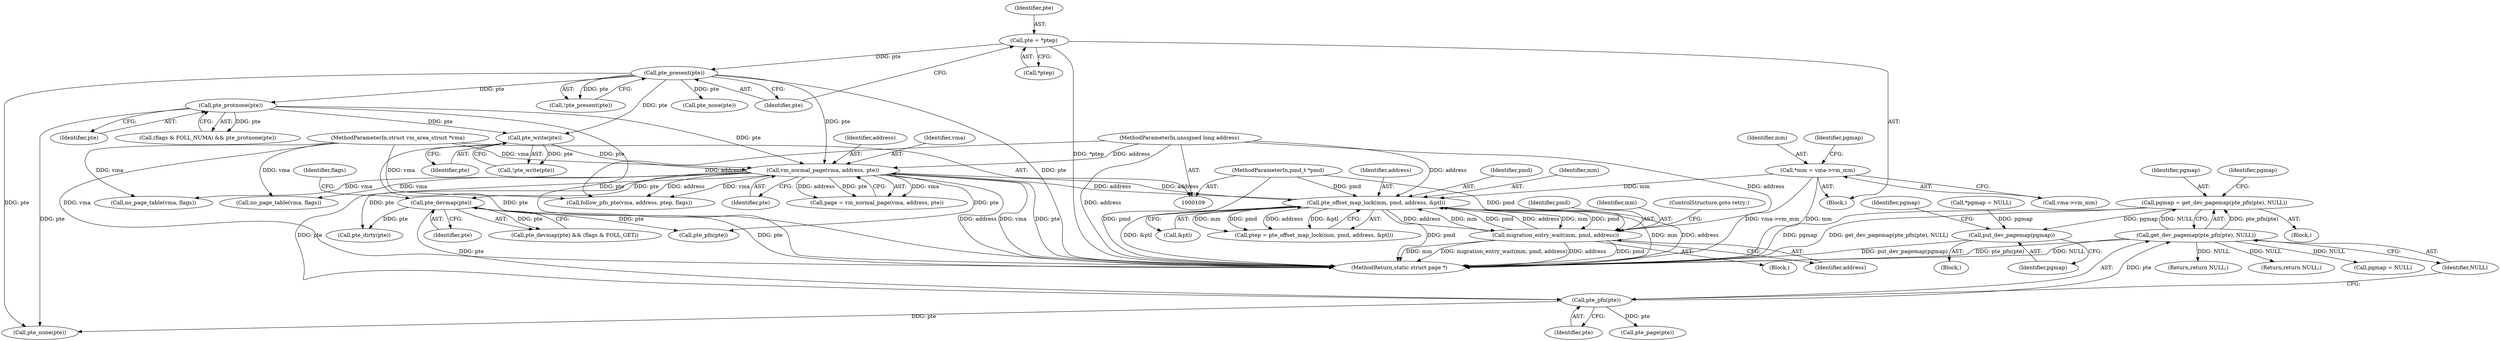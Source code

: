 digraph "0_linux_19be0eaffa3ac7d8eb6784ad9bdbc7d67ed8e619_0@pointer" {
"1000224" [label="(Call,pgmap = get_dev_pagemap(pte_pfn(pte), NULL))"];
"1000226" [label="(Call,get_dev_pagemap(pte_pfn(pte), NULL))"];
"1000227" [label="(Call,pte_pfn(pte))"];
"1000218" [label="(Call,pte_devmap(pte))"];
"1000209" [label="(Call,vm_normal_page(vma, address, pte))"];
"1000110" [label="(MethodParameterIn,struct vm_area_struct *vma)"];
"1000141" [label="(Call,pte_offset_map_lock(mm, pmd, address, &ptl))"];
"1000116" [label="(Call,*mm = vma->vm_mm)"];
"1000180" [label="(Call,migration_entry_wait(mm, pmd, address))"];
"1000112" [label="(MethodParameterIn,pmd_t *pmd)"];
"1000111" [label="(MethodParameterIn,unsigned long address)"];
"1000199" [label="(Call,pte_write(pte))"];
"1000190" [label="(Call,pte_protnone(pte))"];
"1000153" [label="(Call,pte_present(pte))"];
"1000147" [label="(Call,pte = *ptep)"];
"1000319" [label="(Call,put_dev_pagemap(pgmap))"];
"1000116" [label="(Call,*mm = vma->vm_mm)"];
"1000226" [label="(Call,get_dev_pagemap(pte_pfn(pte), NULL))"];
"1000385" [label="(Call,pte_none(pte))"];
"1000184" [label="(ControlStructure,goto retry;)"];
"1000142" [label="(Identifier,mm)"];
"1000111" [label="(MethodParameterIn,unsigned long address)"];
"1000117" [label="(Identifier,mm)"];
"1000219" [label="(Identifier,pte)"];
"1000199" [label="(Call,pte_write(pte))"];
"1000145" [label="(Call,&ptl)"];
"1000182" [label="(Identifier,pmd)"];
"1000221" [label="(Identifier,flags)"];
"1000223" [label="(Block,)"];
"1000114" [label="(Block,)"];
"1000136" [label="(Call,no_page_table(vma, flags))"];
"1000110" [label="(MethodParameterIn,struct vm_area_struct *vma)"];
"1000144" [label="(Identifier,address)"];
"1000180" [label="(Call,migration_entry_wait(mm, pmd, address))"];
"1000225" [label="(Identifier,pgmap)"];
"1000212" [label="(Identifier,pte)"];
"1000205" [label="(Return,return NULL;)"];
"1000207" [label="(Call,page = vm_normal_page(vma, address, pte))"];
"1000141" [label="(Call,pte_offset_map_lock(mm, pmd, address, &ptl))"];
"1000319" [label="(Call,put_dev_pagemap(pgmap))"];
"1000118" [label="(Call,vma->vm_mm)"];
"1000387" [label="(Return,return NULL;)"];
"1000123" [label="(Identifier,pgmap)"];
"1000190" [label="(Call,pte_protnone(pte))"];
"1000191" [label="(Identifier,pte)"];
"1000186" [label="(Call,(flags & FOLL_NUMA) && pte_protnone(pte))"];
"1000147" [label="(Call,pte = *ptep)"];
"1000322" [label="(Identifier,pgmap)"];
"1000320" [label="(Identifier,pgmap)"];
"1000257" [label="(Call,pte_pfn(pte))"];
"1000152" [label="(Call,!pte_present(pte))"];
"1000211" [label="(Identifier,address)"];
"1000390" [label="(Call,no_page_table(vma, flags))"];
"1000318" [label="(Block,)"];
"1000112" [label="(MethodParameterIn,pmd_t *pmd)"];
"1000227" [label="(Call,pte_pfn(pte))"];
"1000269" [label="(Call,follow_pfn_pte(vma, address, ptep, flags))"];
"1000200" [label="(Identifier,pte)"];
"1000165" [label="(Call,pte_none(pte))"];
"1000149" [label="(Call,*ptep)"];
"1000224" [label="(Call,pgmap = get_dev_pagemap(pte_pfn(pte), NULL))"];
"1000231" [label="(Identifier,pgmap)"];
"1000198" [label="(Call,!pte_write(pte))"];
"1000217" [label="(Call,pte_devmap(pte) && (flags & FOLL_GET))"];
"1000183" [label="(Identifier,address)"];
"1000210" [label="(Identifier,vma)"];
"1000228" [label="(Identifier,pte)"];
"1000336" [label="(Call,pte_dirty(pte))"];
"1000218" [label="(Call,pte_devmap(pte))"];
"1000181" [label="(Identifier,mm)"];
"1000321" [label="(Call,pgmap = NULL)"];
"1000234" [label="(Call,pte_page(pte))"];
"1000209" [label="(Call,vm_normal_page(vma, address, pte))"];
"1000155" [label="(Block,)"];
"1000393" [label="(MethodReturn,static struct page *)"];
"1000139" [label="(Call,ptep = pte_offset_map_lock(mm, pmd, address, &ptl))"];
"1000154" [label="(Identifier,pte)"];
"1000143" [label="(Identifier,pmd)"];
"1000148" [label="(Identifier,pte)"];
"1000122" [label="(Call,*pgmap = NULL)"];
"1000229" [label="(Identifier,NULL)"];
"1000153" [label="(Call,pte_present(pte))"];
"1000224" -> "1000223"  [label="AST: "];
"1000224" -> "1000226"  [label="CFG: "];
"1000225" -> "1000224"  [label="AST: "];
"1000226" -> "1000224"  [label="AST: "];
"1000231" -> "1000224"  [label="CFG: "];
"1000224" -> "1000393"  [label="DDG: pgmap"];
"1000224" -> "1000393"  [label="DDG: get_dev_pagemap(pte_pfn(pte), NULL)"];
"1000226" -> "1000224"  [label="DDG: pte_pfn(pte)"];
"1000226" -> "1000224"  [label="DDG: NULL"];
"1000224" -> "1000319"  [label="DDG: pgmap"];
"1000226" -> "1000229"  [label="CFG: "];
"1000227" -> "1000226"  [label="AST: "];
"1000229" -> "1000226"  [label="AST: "];
"1000226" -> "1000393"  [label="DDG: pte_pfn(pte)"];
"1000226" -> "1000393"  [label="DDG: NULL"];
"1000226" -> "1000205"  [label="DDG: NULL"];
"1000227" -> "1000226"  [label="DDG: pte"];
"1000226" -> "1000321"  [label="DDG: NULL"];
"1000226" -> "1000387"  [label="DDG: NULL"];
"1000227" -> "1000228"  [label="CFG: "];
"1000228" -> "1000227"  [label="AST: "];
"1000229" -> "1000227"  [label="CFG: "];
"1000218" -> "1000227"  [label="DDG: pte"];
"1000209" -> "1000227"  [label="DDG: pte"];
"1000227" -> "1000234"  [label="DDG: pte"];
"1000227" -> "1000385"  [label="DDG: pte"];
"1000218" -> "1000217"  [label="AST: "];
"1000218" -> "1000219"  [label="CFG: "];
"1000219" -> "1000218"  [label="AST: "];
"1000221" -> "1000218"  [label="CFG: "];
"1000217" -> "1000218"  [label="CFG: "];
"1000218" -> "1000393"  [label="DDG: pte"];
"1000218" -> "1000217"  [label="DDG: pte"];
"1000209" -> "1000218"  [label="DDG: pte"];
"1000218" -> "1000257"  [label="DDG: pte"];
"1000218" -> "1000336"  [label="DDG: pte"];
"1000209" -> "1000207"  [label="AST: "];
"1000209" -> "1000212"  [label="CFG: "];
"1000210" -> "1000209"  [label="AST: "];
"1000211" -> "1000209"  [label="AST: "];
"1000212" -> "1000209"  [label="AST: "];
"1000207" -> "1000209"  [label="CFG: "];
"1000209" -> "1000393"  [label="DDG: vma"];
"1000209" -> "1000393"  [label="DDG: pte"];
"1000209" -> "1000393"  [label="DDG: address"];
"1000209" -> "1000136"  [label="DDG: vma"];
"1000209" -> "1000141"  [label="DDG: address"];
"1000209" -> "1000207"  [label="DDG: vma"];
"1000209" -> "1000207"  [label="DDG: address"];
"1000209" -> "1000207"  [label="DDG: pte"];
"1000110" -> "1000209"  [label="DDG: vma"];
"1000141" -> "1000209"  [label="DDG: address"];
"1000111" -> "1000209"  [label="DDG: address"];
"1000199" -> "1000209"  [label="DDG: pte"];
"1000190" -> "1000209"  [label="DDG: pte"];
"1000153" -> "1000209"  [label="DDG: pte"];
"1000209" -> "1000257"  [label="DDG: pte"];
"1000209" -> "1000269"  [label="DDG: vma"];
"1000209" -> "1000269"  [label="DDG: address"];
"1000209" -> "1000336"  [label="DDG: pte"];
"1000209" -> "1000390"  [label="DDG: vma"];
"1000110" -> "1000109"  [label="AST: "];
"1000110" -> "1000393"  [label="DDG: vma"];
"1000110" -> "1000136"  [label="DDG: vma"];
"1000110" -> "1000269"  [label="DDG: vma"];
"1000110" -> "1000390"  [label="DDG: vma"];
"1000141" -> "1000139"  [label="AST: "];
"1000141" -> "1000145"  [label="CFG: "];
"1000142" -> "1000141"  [label="AST: "];
"1000143" -> "1000141"  [label="AST: "];
"1000144" -> "1000141"  [label="AST: "];
"1000145" -> "1000141"  [label="AST: "];
"1000139" -> "1000141"  [label="CFG: "];
"1000141" -> "1000393"  [label="DDG: mm"];
"1000141" -> "1000393"  [label="DDG: address"];
"1000141" -> "1000393"  [label="DDG: pmd"];
"1000141" -> "1000393"  [label="DDG: &ptl"];
"1000141" -> "1000139"  [label="DDG: mm"];
"1000141" -> "1000139"  [label="DDG: pmd"];
"1000141" -> "1000139"  [label="DDG: address"];
"1000141" -> "1000139"  [label="DDG: &ptl"];
"1000116" -> "1000141"  [label="DDG: mm"];
"1000180" -> "1000141"  [label="DDG: mm"];
"1000180" -> "1000141"  [label="DDG: pmd"];
"1000180" -> "1000141"  [label="DDG: address"];
"1000112" -> "1000141"  [label="DDG: pmd"];
"1000111" -> "1000141"  [label="DDG: address"];
"1000141" -> "1000180"  [label="DDG: mm"];
"1000141" -> "1000180"  [label="DDG: pmd"];
"1000141" -> "1000180"  [label="DDG: address"];
"1000116" -> "1000114"  [label="AST: "];
"1000116" -> "1000118"  [label="CFG: "];
"1000117" -> "1000116"  [label="AST: "];
"1000118" -> "1000116"  [label="AST: "];
"1000123" -> "1000116"  [label="CFG: "];
"1000116" -> "1000393"  [label="DDG: mm"];
"1000116" -> "1000393"  [label="DDG: vma->vm_mm"];
"1000180" -> "1000155"  [label="AST: "];
"1000180" -> "1000183"  [label="CFG: "];
"1000181" -> "1000180"  [label="AST: "];
"1000182" -> "1000180"  [label="AST: "];
"1000183" -> "1000180"  [label="AST: "];
"1000184" -> "1000180"  [label="CFG: "];
"1000180" -> "1000393"  [label="DDG: pmd"];
"1000180" -> "1000393"  [label="DDG: mm"];
"1000180" -> "1000393"  [label="DDG: migration_entry_wait(mm, pmd, address)"];
"1000180" -> "1000393"  [label="DDG: address"];
"1000112" -> "1000180"  [label="DDG: pmd"];
"1000111" -> "1000180"  [label="DDG: address"];
"1000112" -> "1000109"  [label="AST: "];
"1000112" -> "1000393"  [label="DDG: pmd"];
"1000111" -> "1000109"  [label="AST: "];
"1000111" -> "1000393"  [label="DDG: address"];
"1000111" -> "1000269"  [label="DDG: address"];
"1000199" -> "1000198"  [label="AST: "];
"1000199" -> "1000200"  [label="CFG: "];
"1000200" -> "1000199"  [label="AST: "];
"1000198" -> "1000199"  [label="CFG: "];
"1000199" -> "1000393"  [label="DDG: pte"];
"1000199" -> "1000198"  [label="DDG: pte"];
"1000190" -> "1000199"  [label="DDG: pte"];
"1000153" -> "1000199"  [label="DDG: pte"];
"1000190" -> "1000186"  [label="AST: "];
"1000190" -> "1000191"  [label="CFG: "];
"1000191" -> "1000190"  [label="AST: "];
"1000186" -> "1000190"  [label="CFG: "];
"1000190" -> "1000393"  [label="DDG: pte"];
"1000190" -> "1000186"  [label="DDG: pte"];
"1000153" -> "1000190"  [label="DDG: pte"];
"1000190" -> "1000385"  [label="DDG: pte"];
"1000153" -> "1000152"  [label="AST: "];
"1000153" -> "1000154"  [label="CFG: "];
"1000154" -> "1000153"  [label="AST: "];
"1000152" -> "1000153"  [label="CFG: "];
"1000153" -> "1000393"  [label="DDG: pte"];
"1000153" -> "1000152"  [label="DDG: pte"];
"1000147" -> "1000153"  [label="DDG: pte"];
"1000153" -> "1000165"  [label="DDG: pte"];
"1000153" -> "1000385"  [label="DDG: pte"];
"1000147" -> "1000114"  [label="AST: "];
"1000147" -> "1000149"  [label="CFG: "];
"1000148" -> "1000147"  [label="AST: "];
"1000149" -> "1000147"  [label="AST: "];
"1000154" -> "1000147"  [label="CFG: "];
"1000147" -> "1000393"  [label="DDG: *ptep"];
"1000319" -> "1000318"  [label="AST: "];
"1000319" -> "1000320"  [label="CFG: "];
"1000320" -> "1000319"  [label="AST: "];
"1000322" -> "1000319"  [label="CFG: "];
"1000319" -> "1000393"  [label="DDG: put_dev_pagemap(pgmap)"];
"1000122" -> "1000319"  [label="DDG: pgmap"];
}
